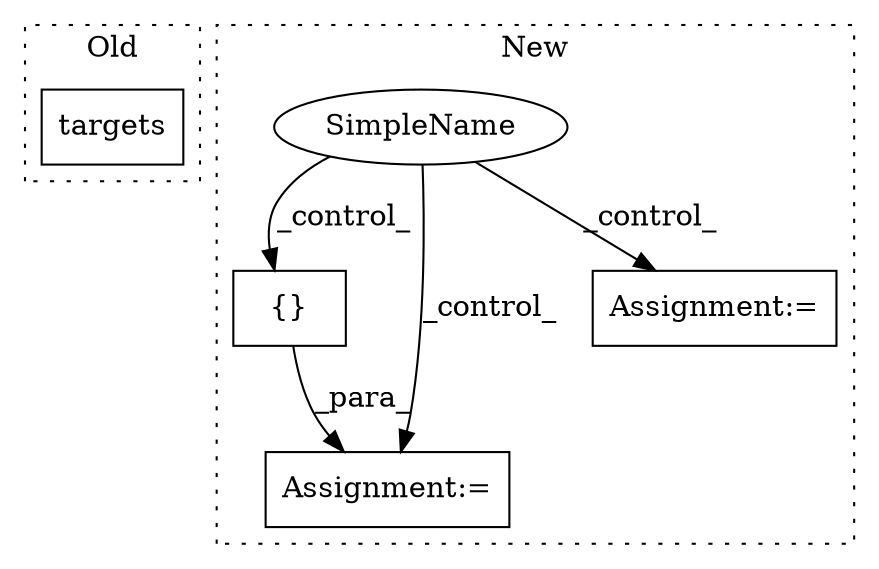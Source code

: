 digraph G {
subgraph cluster0 {
1 [label="targets" a="32" s="5861" l="9" shape="box"];
label = "Old";
style="dotted";
}
subgraph cluster1 {
2 [label="{}" a="4" s="5001,5025" l="1,1" shape="box"];
3 [label="Assignment:=" a="7" s="4935" l="1" shape="box"];
4 [label="SimpleName" a="42" s="" l="" shape="ellipse"];
5 [label="Assignment:=" a="7" s="4836" l="1" shape="box"];
label = "New";
style="dotted";
}
2 -> 3 [label="_para_"];
4 -> 2 [label="_control_"];
4 -> 3 [label="_control_"];
4 -> 5 [label="_control_"];
}
